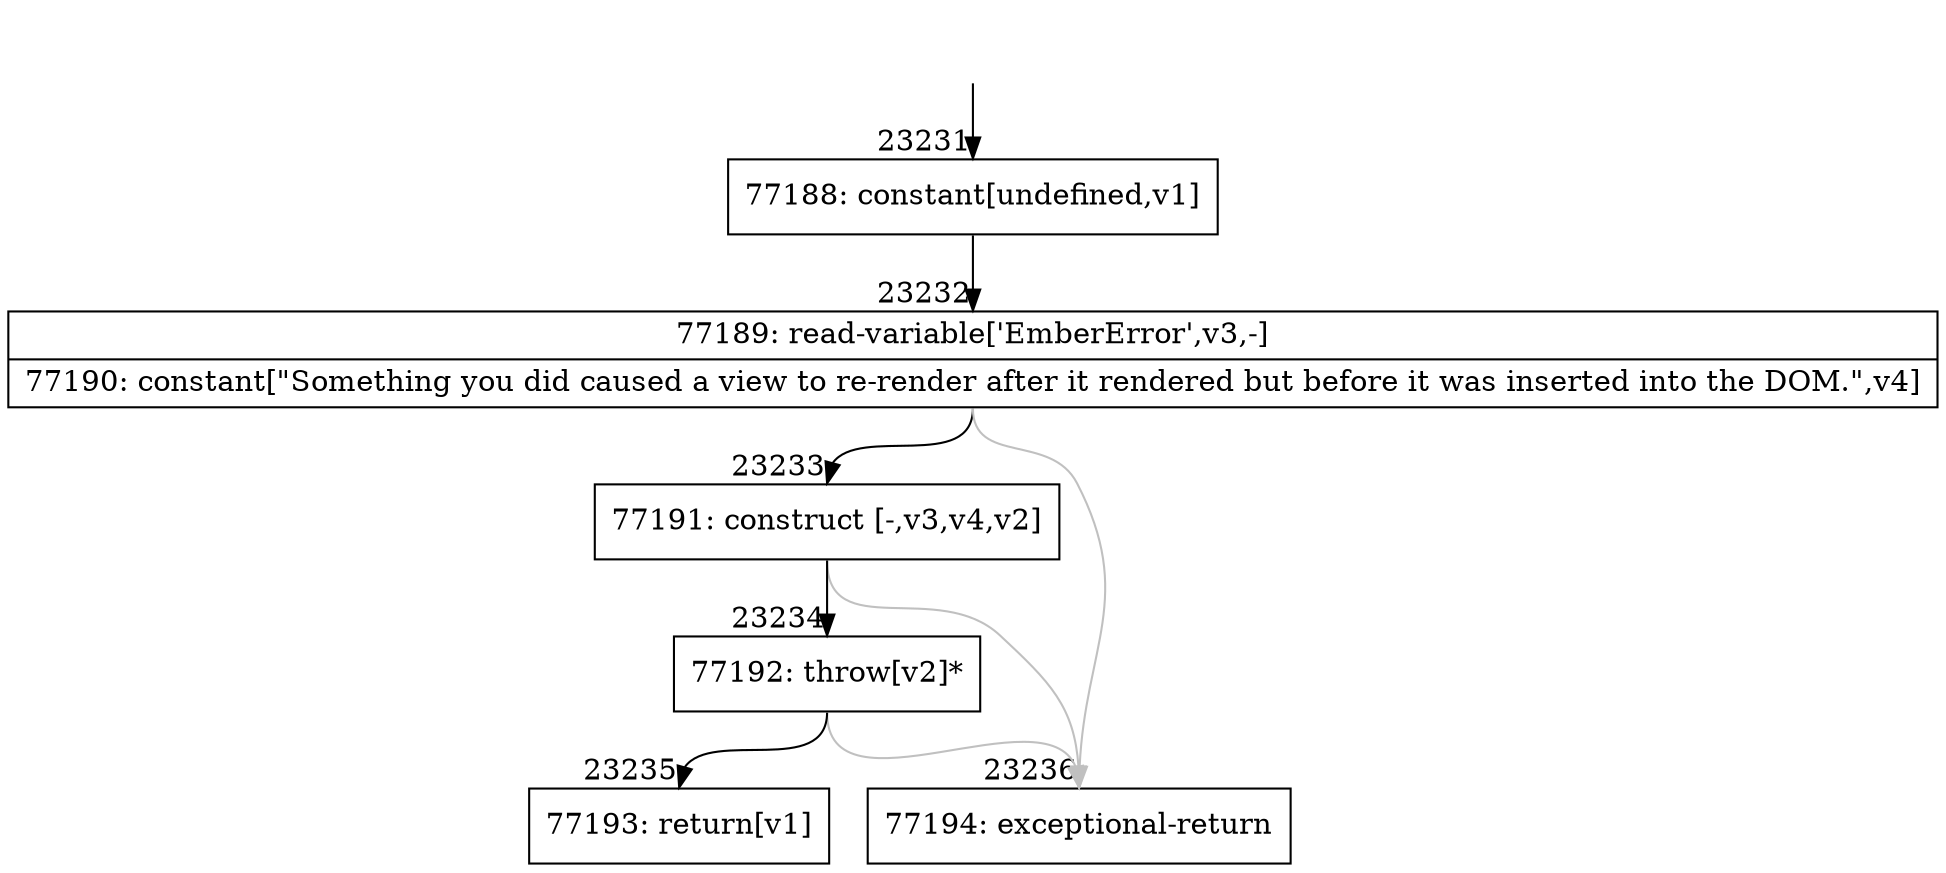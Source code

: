 digraph {
rankdir="TD"
BB_entry2028[shape=none,label=""];
BB_entry2028 -> BB23231 [tailport=s, headport=n, headlabel="    23231"]
BB23231 [shape=record label="{77188: constant[undefined,v1]}" ] 
BB23231 -> BB23232 [tailport=s, headport=n, headlabel="      23232"]
BB23232 [shape=record label="{77189: read-variable['EmberError',v3,-]|77190: constant[\"Something you did caused a view to re-render after it rendered but before it was inserted into the DOM.\",v4]}" ] 
BB23232 -> BB23233 [tailport=s, headport=n, headlabel="      23233"]
BB23232 -> BB23236 [tailport=s, headport=n, color=gray, headlabel="      23236"]
BB23233 [shape=record label="{77191: construct [-,v3,v4,v2]}" ] 
BB23233 -> BB23234 [tailport=s, headport=n, headlabel="      23234"]
BB23233 -> BB23236 [tailport=s, headport=n, color=gray]
BB23234 [shape=record label="{77192: throw[v2]*}" ] 
BB23234 -> BB23235 [tailport=s, headport=n, headlabel="      23235"]
BB23234 -> BB23236 [tailport=s, headport=n, color=gray]
BB23235 [shape=record label="{77193: return[v1]}" ] 
BB23236 [shape=record label="{77194: exceptional-return}" ] 
//#$~ 43328
}
